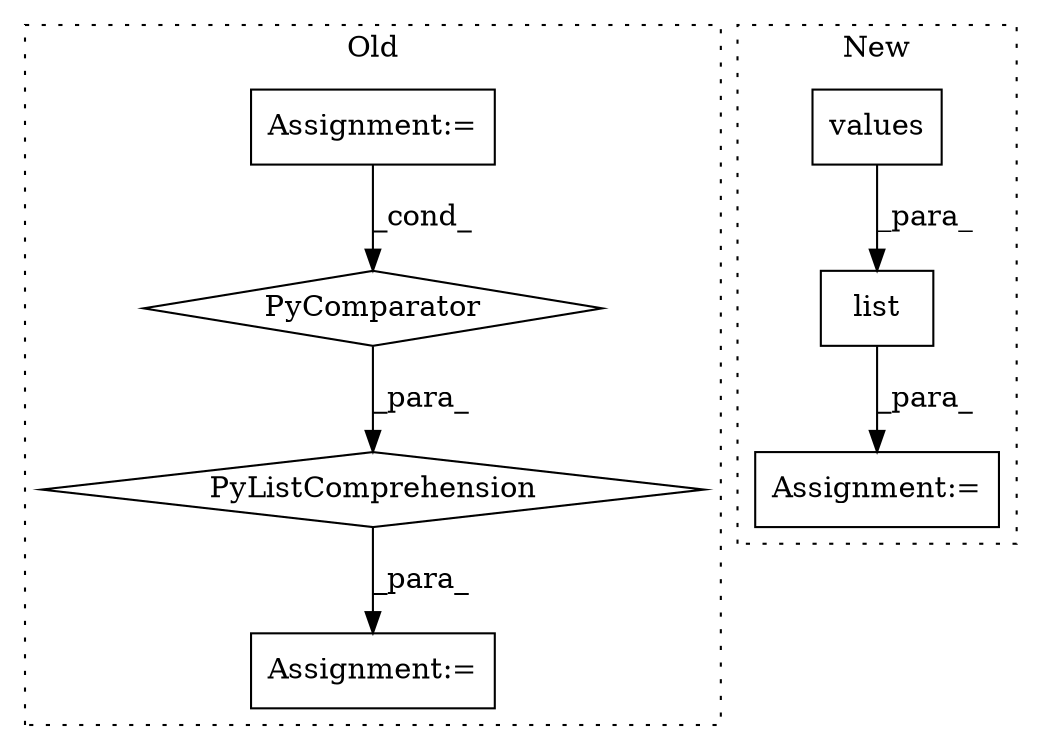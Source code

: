 digraph G {
subgraph cluster0 {
1 [label="PyListComprehension" a="109" s="1815" l="120" shape="diamond"];
3 [label="PyComparator" a="113" s="1895" l="32" shape="diamond"];
4 [label="Assignment:=" a="7" s="1895" l="32" shape="box"];
5 [label="Assignment:=" a="7" s="1803" l="12" shape="box"];
label = "Old";
style="dotted";
}
subgraph cluster1 {
2 [label="values" a="32" s="1880" l="8" shape="box"];
6 [label="Assignment:=" a="7" s="1863" l="1" shape="box"];
7 [label="list" a="32" s="1864,1888" l="5,1" shape="box"];
label = "New";
style="dotted";
}
1 -> 5 [label="_para_"];
2 -> 7 [label="_para_"];
3 -> 1 [label="_para_"];
4 -> 3 [label="_cond_"];
7 -> 6 [label="_para_"];
}